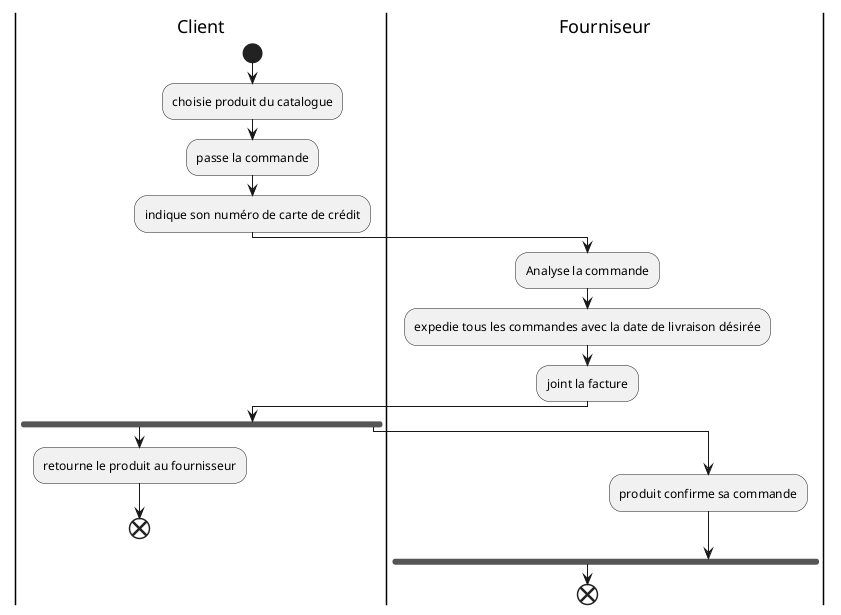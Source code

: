 @startuml


|Client|
start

:choisie produit du catalogue;
:passe la commande;
:indique son numéro de carte de crédit;

|Fourniseur|
:Analyse la commande;
:expedie tous les commandes avec la date de livraison désirée;
:joint la facture;

|Client|
fork
    :retourne le produit au fournisseur;
    
    end
fork again
    |Fourniseur| 
    :produit confirme sa commande;
end fork

end

@enduml
